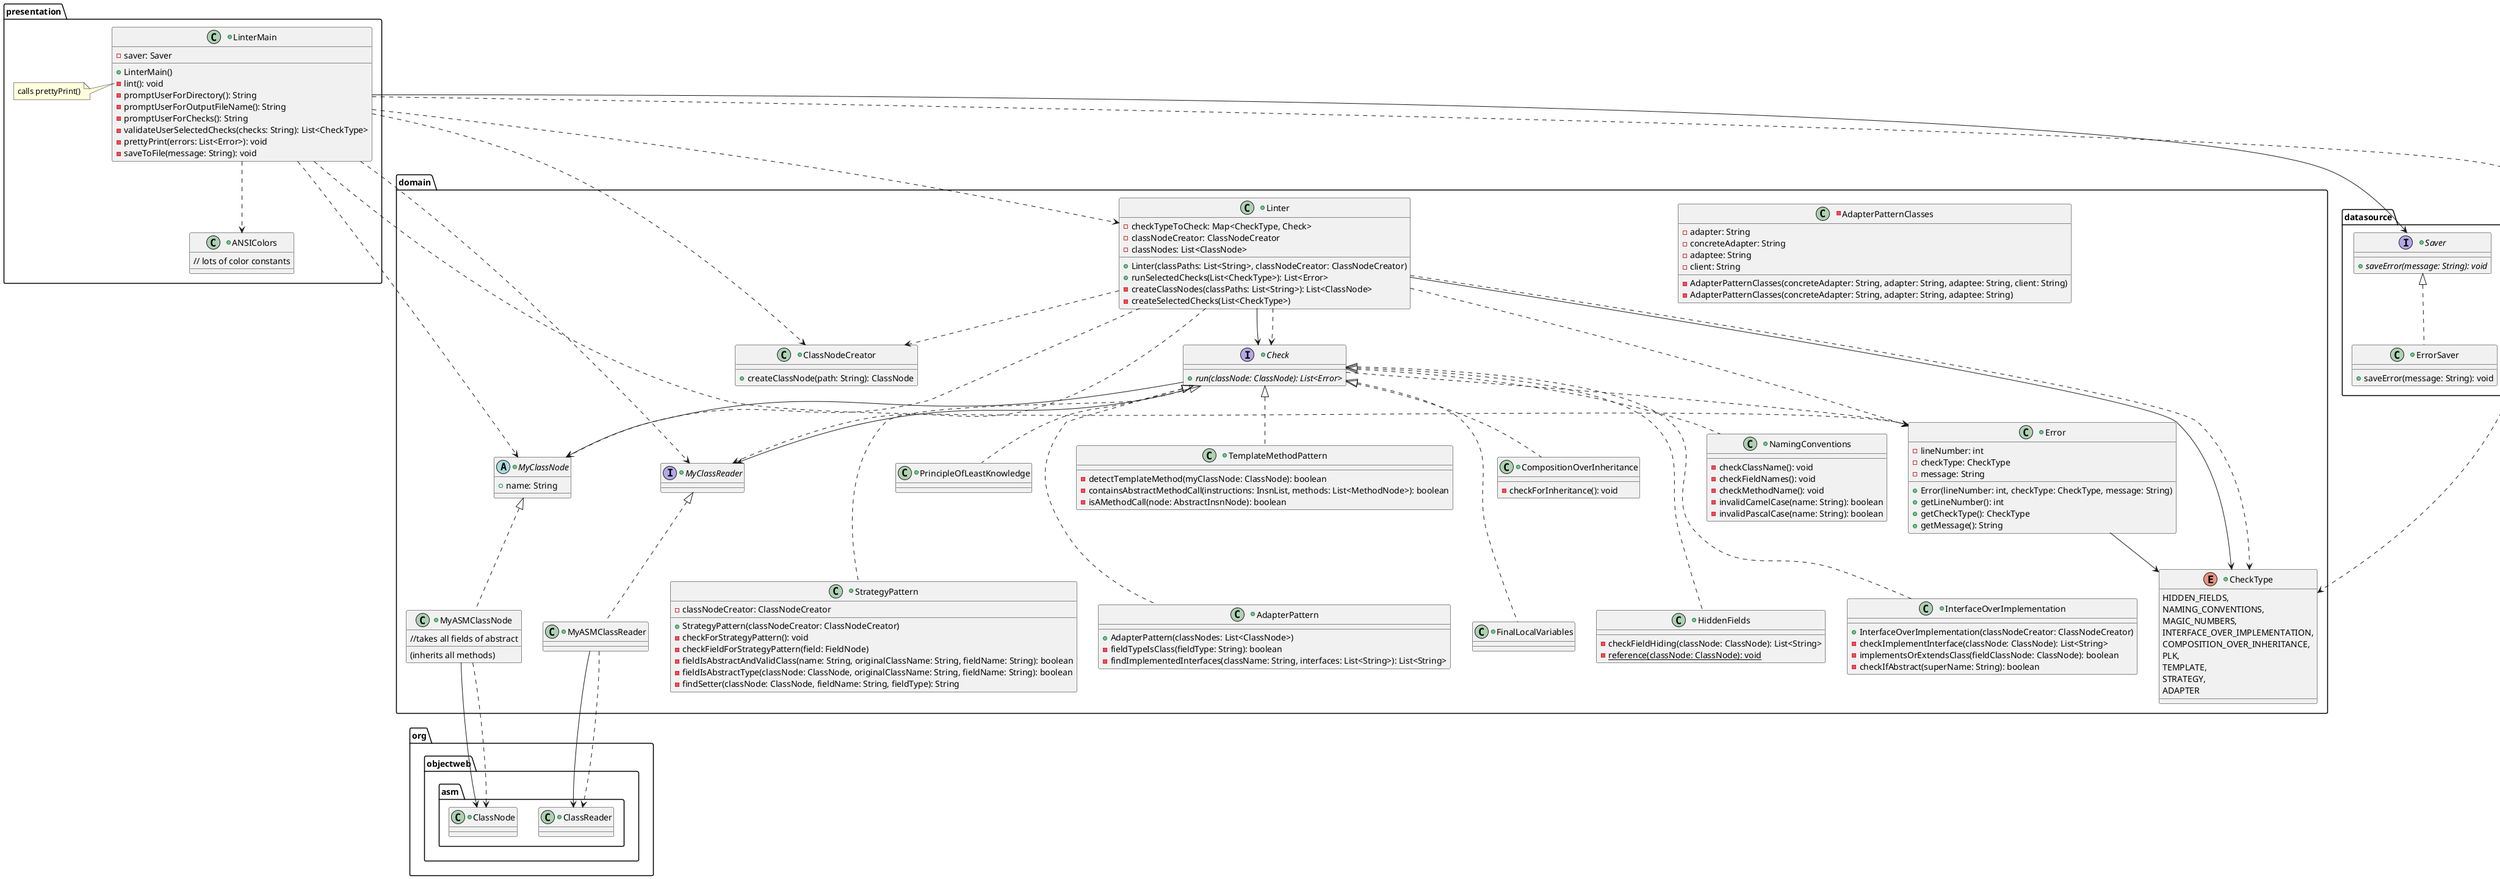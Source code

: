 @startuml
package presentation {
+class ANSIColors {
// lots of color constants
}

+class LinterMain {
-saver: Saver
+LinterMain()
-lint(): void
-promptUserForDirectory(): String
-promptUserForOutputFileName(): String
-promptUserForChecks(): String
-validateUserSelectedChecks(checks: String): List<CheckType>
-prettyPrint(errors: List<Error>): void
-saveToFile(message: String): void
}
note left of LinterMain::lint
    calls prettyPrint()
end note
}

package domain {
+class AdapterPattern {
+AdapterPattern(classNodes: List<ClassNode>)
-fieldTypeIsClass(fieldType: String): boolean
-findImplementedInterfaces(className: String, interfaces: List<String>): List<String>
}

-class AdapterPatternClasses {
-adapter: String
-concreteAdapter: String
-adaptee: String
-client: String
-AdapterPatternClasses(concreteAdapter: String, adapter: String, adaptee: String, client: String)
-AdapterPatternClasses(concreteAdapter: String, adapter: String, adaptee: String)
}

+interface Check {
+{abstract}run(classNode: ClassNode): List<Error>
}

+enum CheckType {
HIDDEN_FIELDS,
NAMING_CONVENTIONS,
MAGIC_NUMBERS,
INTERFACE_OVER_IMPLEMENTATION,
COMPOSITION_OVER_INHERITANCE,
PLK,
TEMPLATE,
STRATEGY,
ADAPTER
}

+class ClassNodeCreator {
+createClassNode(path: String): ClassNode
}

+class CompositionOverInheritance implements Check {
-checkForInheritance(): void
}

+class Error {
-lineNumber: int
-checkType: CheckType
-message: String
+Error(lineNumber: int, checkType: CheckType, message: String)
+getLineNumber(): int
+getCheckType(): CheckType
+getMessage(): String
}

+class FinalLocalVariables {
}

+class HiddenFields {
-checkFieldHiding(classNode: ClassNode): List<String>
-{static} reference(classNode: ClassNode): void
}

+class InterfaceOverImplementation {
+InterfaceOverImplementation(classNodeCreator: ClassNodeCreator)
-checkImplementInterface(classNode: ClassNode): List<String>
-implementsOrExtendsClass(fieldClassNode: ClassNode): boolean
-checkIfAbstract(superName: String): boolean
}

+class Linter {
-checkTypeToCheck: Map<CheckType, Check>
-classNodeCreator: ClassNodeCreator
-classNodes: List<ClassNode>
+Linter(classPaths: List<String>, classNodeCreator: ClassNodeCreator)
+runSelectedChecks(List<CheckType>): List<Error>
-createClassNodes(classPaths: List<String>): List<ClassNode>
-createSelectedChecks(List<CheckType>)
}

+class MyASMClassNode implements MyClassNode {
//takes all fields of abstract
(inherits all methods)
}

+class MyASMClassReader implements MyClassReader {
}

+abstract MyClassNode {
+name: String
}

+interface MyClassReader {
}

+class NamingConventions implements Check {
-checkClassName(): void
-checkFieldNames(): void
-checkMethodName(): void
-invalidCamelCase(name: String): boolean
-invalidPascalCase(name: String): boolean
}

+class PrincipleOfLeastKnowledge implements Check {
}

+class StrategyPattern {
-classNodeCreator: ClassNodeCreator
+StrategyPattern(classNodeCreator: ClassNodeCreator)
-checkForStrategyPattern(): void
-checkFieldForStrategyPattern(field: FieldNode)
-fieldIsAbstractAndValidClass(name: String, originalClassName: String, fieldName: String): boolean
-fieldIsAbstractType(classNode: ClassNode, originalClassName: String, fieldName: String): boolean
-findSetter(classNode: ClassNode, fieldName: String, fieldType): String
}

+class TemplateMethodPattern implements Check {
-detectTemplateMethod(myClassNode: ClassNode): boolean
-containsAbstractMethodCall(instructions: InsnList, methods: List<MethodNode>): boolean
-isAMethodCall(node: AbstractInsnNode): boolean
}
}

package datasource {
+class ErrorSaver implements Saver {
+saveError(message: String): void
}

+interface Saver {
+{abstract} saveError(message: String): void
}
}

package org.objectweb.asm {
+class ClassNode {
}

+class ClassReader {
}
}

Check ..> Error
Check --> domain.MyClassNode
Check --> domain.MyClassReader

Check <|... AdapterPattern
Check <|... FinalLocalVariables
Check <|... HiddenFields
Check <|... InterfaceOverImplementation
Check <|... StrategyPattern

domain.MyASMClassNode --> org.objectweb.asm.ClassNode
domain.MyASMClassNode ..> org.objectweb.asm.ClassNode

domain.MyASMClassReader --> org.objectweb.asm.ClassReader
domain.MyASMClassReader ..> org.objectweb.asm.ClassReader

Error --> CheckType

Linter --> Check
Linter ..> Check
Linter --> CheckType
Linter ..> CheckType
Linter ..> Error
Linter ..> domain.MyClassNode
Linter ..> domain.MyClassReader
Linter ..> ClassNodeCreator

LinterMain ..> ANSIColors
LinterMain .down.> CheckType
LinterMain .down.> Error
LinterMain .down.> Linter
LinterMain .down.> domain.MyClassNode
LinterMain .down.> domain.MyClassReader
LinterMain ..> ClassNodeCreator
LinterMain -down-> Saver
@enduml